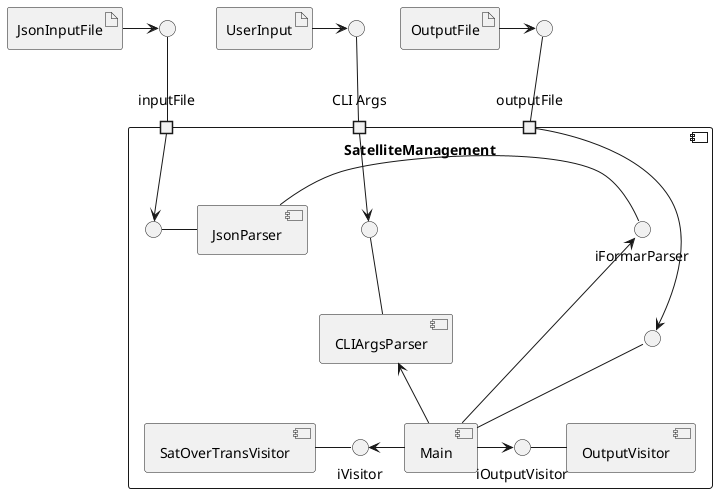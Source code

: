 @startuml

artifact JsonInputFile
artifact UserInput
artifact OutputFile

component SatelliteManagement as app{

    port "inputFile" as p_in
    port "CLI Args" as p_args
    port "outputFile" as p_out

    component SatOverTransVisitor
    component Main
    component OutputVisitor
    component JsonParser
    component CLIArgsParser

    interface iVisitor
    interface iOutputVisitor
    interface iFormarParser

    iVisitor -left- SatOverTransVisitor
    Main -left-> iVisitor
    Main -right->iOutputVisitor
    iOutputVisitor -right- OutputVisitor
    Main -up-->iFormarParser
    JsonParser -right- iFormarParser
    () " " as i_in
    i_in - JsonParser
    p_in -down-> i_in
    Main -up-> CLIArgsParser
    () " " as i_args
    i_args -down- CLIArgsParser
    () " " as i_out
    Main -up- i_out
}


() " " as io_in
io_in -down- p_in
JsonInputFile -right-> io_in

() " " as io_args
io_args -down- p_args
UserInput -right-> io_args
p_args -down-> i_args

() " " as io_out
io_out -down- p_out
OutputFile -right-> io_out
p_out -down-> i_out



@enduml

